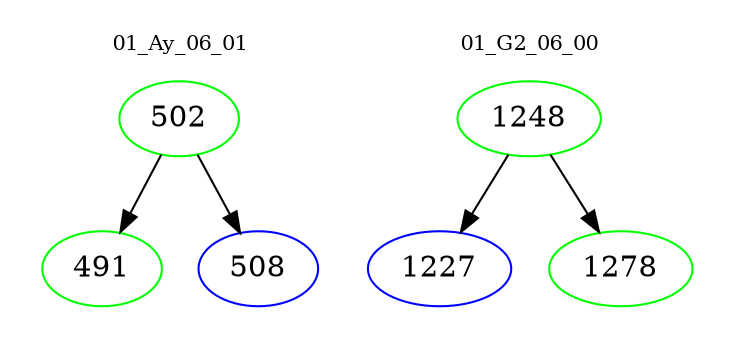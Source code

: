 digraph{
subgraph cluster_0 {
color = white
label = "01_Ay_06_01";
fontsize=10;
T0_502 [label="502", color="green"]
T0_502 -> T0_491 [color="black"]
T0_491 [label="491", color="green"]
T0_502 -> T0_508 [color="black"]
T0_508 [label="508", color="blue"]
}
subgraph cluster_1 {
color = white
label = "01_G2_06_00";
fontsize=10;
T1_1248 [label="1248", color="green"]
T1_1248 -> T1_1227 [color="black"]
T1_1227 [label="1227", color="blue"]
T1_1248 -> T1_1278 [color="black"]
T1_1278 [label="1278", color="green"]
}
}

